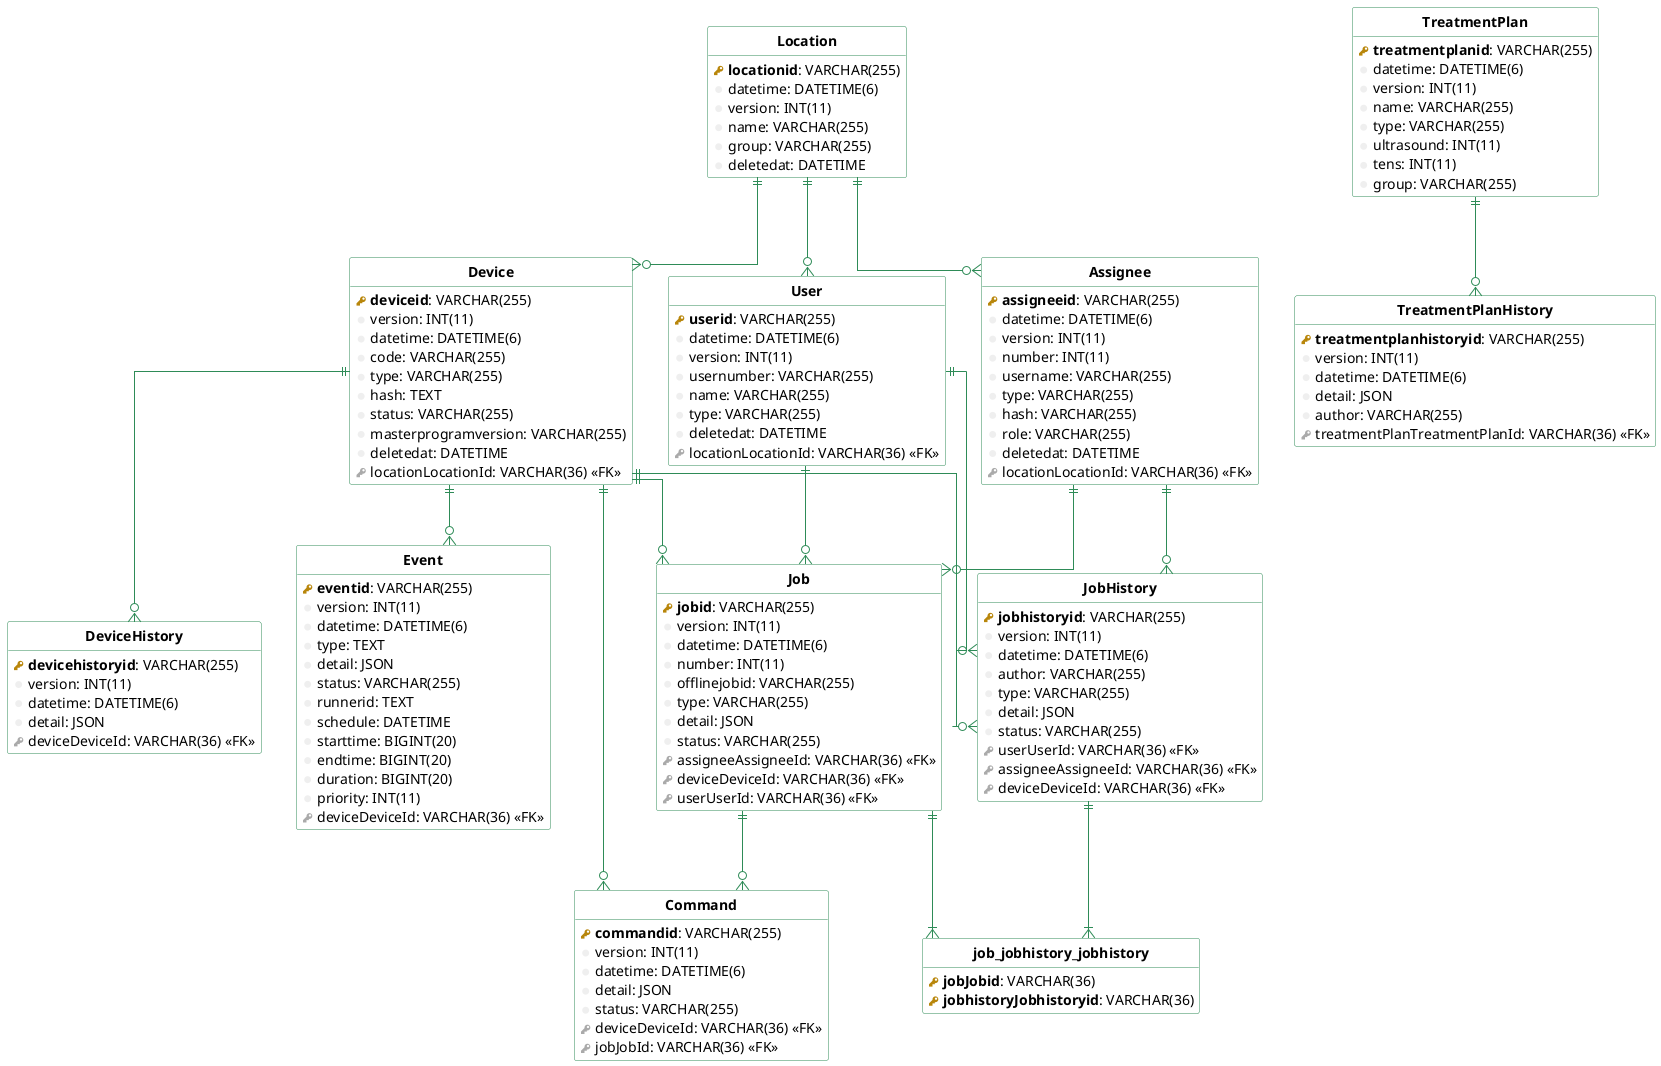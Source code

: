 @startuml

!define table(ename, dbname) entity "<b>ename</b>"

!define pkey(x) {field} <b><color:DarkGoldenRod><&key></color> x</b>
!define fkey(x) {field} <color:#AAAAAA><&key></color> x
!define column(x) {field} <color:#EFEFEF><&media-record></color> x

hide stereotypes
hide methods
hide circle

top to bottom direction

skinparam roundcorner 5
skinparam linetype ortho
skinparam shadowing false
skinparam handwritten false

skinparam class {
    BackgroundColor white
    ArrowColor seagreen
    BorderColor seagreen
}


table( DeviceHistory, devicehistory ) as devicehistory {
  pkey( devicehistoryid ): VARCHAR(255) 
  column( version ): INT(11) 
  column( datetime ): DATETIME(6) 
  column( detail ): JSON 
  fkey( deviceDeviceId ): VARCHAR(36) <<FK>>
}

table( Event, event ) as event {
  pkey( eventid ): VARCHAR(255) 
  column( version ): INT(11) 
  column( datetime ): DATETIME(6) 
  column( type ): TEXT 
  column( detail ): JSON 
  column( status ): VARCHAR(255) 
  column( runnerid ): TEXT 
  column( schedule ): DATETIME 
  column( starttime ): BIGINT(20) 
  column( endtime ): BIGINT(20) 
  column( duration ): BIGINT(20) 
  column( priority ): INT(11) 
  fkey( deviceDeviceId ): VARCHAR(36) <<FK>>
}

table( JobHistory, jobhistory ) as jobhistory {
  pkey( jobhistoryid ): VARCHAR(255) 
  column( version ): INT(11) 
  column( datetime ): DATETIME(6) 
  column( author ): VARCHAR(255) 
  column( type ): VARCHAR(255) 
  column( detail ): JSON 
  column( status ): VARCHAR(255) 
  fkey( userUserId ): VARCHAR(36) <<FK>>
  fkey( assigneeAssigneeId ): VARCHAR(36) <<FK>>
  fkey( deviceDeviceId ): VARCHAR(36) <<FK>>
}

table( Device, device ) as device {
  pkey( deviceid ): VARCHAR(255) 
  column( version ): INT(11) 
  column( datetime ): DATETIME(6) 
  column( code ): VARCHAR(255) 
  column( type ): VARCHAR(255) 
  column( hash ): TEXT 
  column( status ): VARCHAR(255) 
  column( masterprogramversion ): VARCHAR(255) 
  column( deletedat ): DATETIME 
  fkey( locationLocationId ): VARCHAR(36) <<FK>>
}

table( Command, command ) as command {
  pkey( commandid ): VARCHAR(255) 
  column( version ): INT(11) 
  column( datetime ): DATETIME(6) 
  column( detail ): JSON 
  column( status ): VARCHAR(255) 
  fkey( deviceDeviceId ): VARCHAR(36) <<FK>>
  fkey( jobJobId ): VARCHAR(36) <<FK>>
}

table( Job, job ) as job {
  pkey( jobid ): VARCHAR(255) 
  column( version ): INT(11) 
  column( datetime ): DATETIME(6) 
  column( number ): INT(11) 
  column( offlinejobid ): VARCHAR(255) 
  column( type ): VARCHAR(255) 
  column( detail ): JSON 
  column( status ): VARCHAR(255) 
  fkey( assigneeAssigneeId ): VARCHAR(36) <<FK>>
  fkey( deviceDeviceId ): VARCHAR(36) <<FK>>
  fkey( userUserId ): VARCHAR(36) <<FK>>
}

table( Assignee, assignee ) as assignee {
  pkey( assigneeid ): VARCHAR(255) 
  column( datetime ): DATETIME(6) 
  column( version ): INT(11) 
  column( number ): INT(11) 
  column( username ): VARCHAR(255) 
  column( type ): VARCHAR(255) 
  column( hash ): VARCHAR(255) 
  column( role ): VARCHAR(255) 
  column( deletedat ): DATETIME 
  fkey( locationLocationId ): VARCHAR(36) <<FK>>
}

table( Location, location ) as location {
  pkey( locationid ): VARCHAR(255) 
  column( datetime ): DATETIME(6) 
  column( version ): INT(11) 
  column( name ): VARCHAR(255) 
  column( group ): VARCHAR(255) 
  column( deletedat ): DATETIME 
}

table( User, user ) as user {
  pkey( userid ): VARCHAR(255) 
  column( datetime ): DATETIME(6) 
  column( version ): INT(11) 
  column( usernumber ): VARCHAR(255) 
  column( name ): VARCHAR(255) 
  column( type ): VARCHAR(255) 
  column( deletedat ): DATETIME 
  fkey( locationLocationId ): VARCHAR(36) <<FK>>
}

table( TreatmentPlan, treatmentplan ) as treatmentplan {
  pkey( treatmentplanid ): VARCHAR(255) 
  column( datetime ): DATETIME(6) 
  column( version ): INT(11) 
  column( name ): VARCHAR(255) 
  column( type ): VARCHAR(255) 
  column( ultrasound ): INT(11) 
  column( tens ): INT(11) 
  column( group ): VARCHAR(255) 
}

table( TreatmentPlanHistory, treatmentplanhistory ) as treatmentplanhistory {
  pkey( treatmentplanhistoryid ): VARCHAR(255) 
  column( version ): INT(11) 
  column( datetime ): DATETIME(6) 
  column( detail ): JSON 
  column( author ): VARCHAR(255) 
  fkey( treatmentPlanTreatmentPlanId ): VARCHAR(36) <<FK>>
}

table( job_jobhistory_jobhistory, job_jobhistory_jobhistory ) as job_jobhistory_jobhistory {
  pkey( jobJobid ): VARCHAR(36) 
  pkey( jobhistoryJobhistoryid ): VARCHAR(36) 
}

"device" ||--o{ "devicehistory"
"device" ||--o{ "event"
"user" ||--o{ "jobhistory"
"assignee" ||--o{ "jobhistory"
"device" ||--o{ "jobhistory"
"location" ||--o{ "device"
"device" ||--o{ "command"
"job" ||--o{ "command"
"assignee" ||--o{ "job"
"device" ||--o{ "job"
"user" ||--o{ "job"
"location" ||--o{ "assignee"
"location" ||--o{ "user"
"treatmentplan" ||--o{ "treatmentplanhistory"
"job" ||--|{ "job_jobhistory_jobhistory"
"jobhistory" ||--|{ "job_jobhistory_jobhistory"

@enduml
